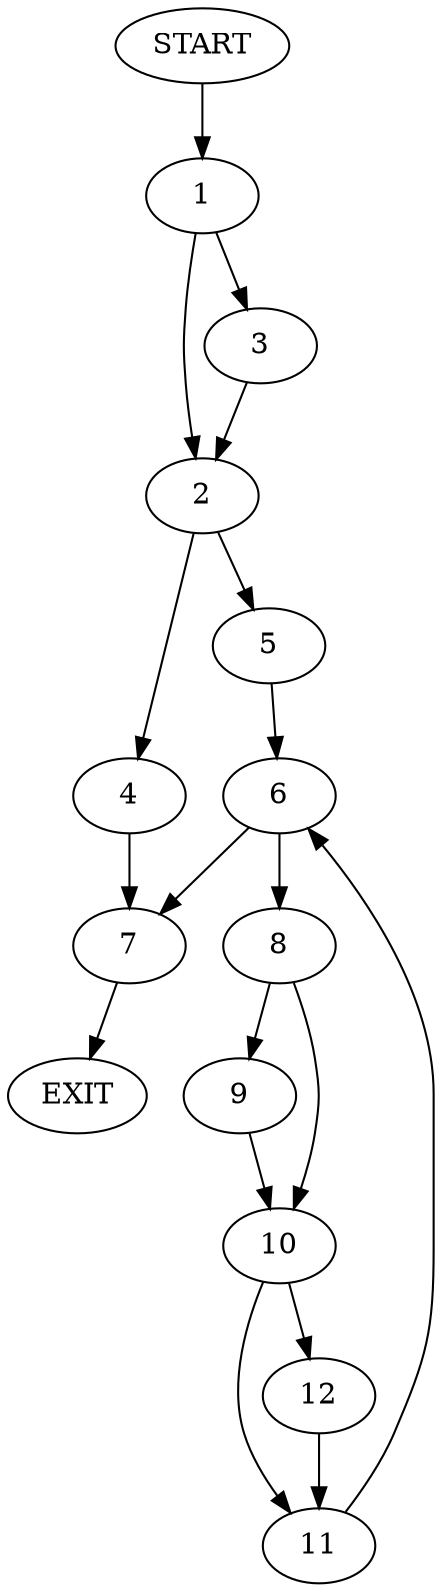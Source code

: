 digraph {
0 [label="START"]
13 [label="EXIT"]
0 -> 1
1 -> 2
1 -> 3
2 -> 4
2 -> 5
3 -> 2
5 -> 6
4 -> 7
7 -> 13
6 -> 8
6 -> 7
8 -> 9
8 -> 10
9 -> 10
10 -> 11
10 -> 12
12 -> 11
11 -> 6
}
